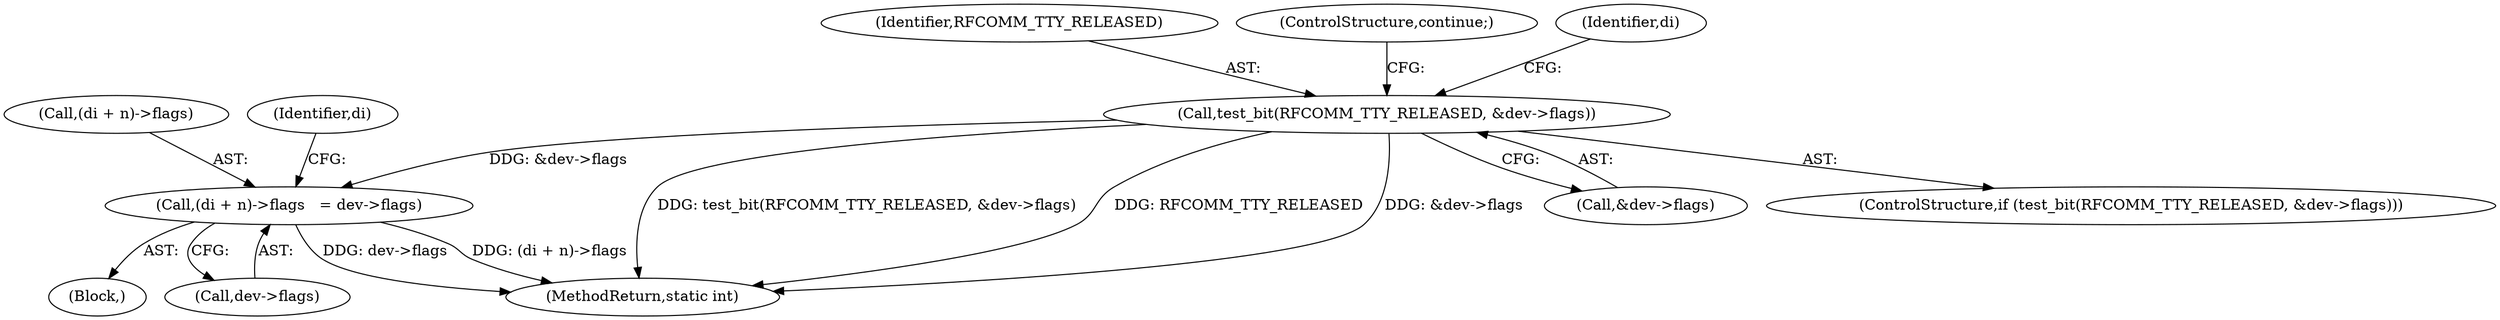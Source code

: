 digraph "0_linux_f9432c5ec8b1e9a09b9b0e5569e3c73db8de432a@pointer" {
"1000172" [label="(Call,test_bit(RFCOMM_TTY_RELEASED, &dev->flags))"];
"1000188" [label="(Call,(di + n)->flags   = dev->flags)"];
"1000173" [label="(Identifier,RFCOMM_TTY_RELEASED)"];
"1000189" [label="(Call,(di + n)->flags)"];
"1000178" [label="(ControlStructure,continue;)"];
"1000172" [label="(Call,test_bit(RFCOMM_TTY_RELEASED, &dev->flags))"];
"1000278" [label="(MethodReturn,static int)"];
"1000174" [label="(Call,&dev->flags)"];
"1000170" [label="(Block,)"];
"1000200" [label="(Identifier,di)"];
"1000182" [label="(Identifier,di)"];
"1000171" [label="(ControlStructure,if (test_bit(RFCOMM_TTY_RELEASED, &dev->flags)))"];
"1000188" [label="(Call,(di + n)->flags   = dev->flags)"];
"1000194" [label="(Call,dev->flags)"];
"1000172" -> "1000171"  [label="AST: "];
"1000172" -> "1000174"  [label="CFG: "];
"1000173" -> "1000172"  [label="AST: "];
"1000174" -> "1000172"  [label="AST: "];
"1000178" -> "1000172"  [label="CFG: "];
"1000182" -> "1000172"  [label="CFG: "];
"1000172" -> "1000278"  [label="DDG: test_bit(RFCOMM_TTY_RELEASED, &dev->flags)"];
"1000172" -> "1000278"  [label="DDG: RFCOMM_TTY_RELEASED"];
"1000172" -> "1000278"  [label="DDG: &dev->flags"];
"1000172" -> "1000188"  [label="DDG: &dev->flags"];
"1000188" -> "1000170"  [label="AST: "];
"1000188" -> "1000194"  [label="CFG: "];
"1000189" -> "1000188"  [label="AST: "];
"1000194" -> "1000188"  [label="AST: "];
"1000200" -> "1000188"  [label="CFG: "];
"1000188" -> "1000278"  [label="DDG: dev->flags"];
"1000188" -> "1000278"  [label="DDG: (di + n)->flags"];
}
